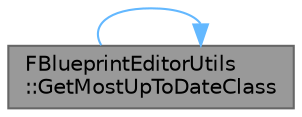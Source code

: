 digraph "FBlueprintEditorUtils::GetMostUpToDateClass"
{
 // INTERACTIVE_SVG=YES
 // LATEX_PDF_SIZE
  bgcolor="transparent";
  edge [fontname=Helvetica,fontsize=10,labelfontname=Helvetica,labelfontsize=10];
  node [fontname=Helvetica,fontsize=10,shape=box,height=0.2,width=0.4];
  rankdir="LR";
  Node1 [id="Node000001",label="FBlueprintEditorUtils\l::GetMostUpToDateClass",height=0.2,width=0.4,color="gray40", fillcolor="grey60", style="filled", fontcolor="black",tooltip="Helper function to get the most up to date class , returns FromClass for native types,..."];
  Node1 -> Node1 [id="edge1_Node000001_Node000001",color="steelblue1",style="solid",tooltip=" "];
}
